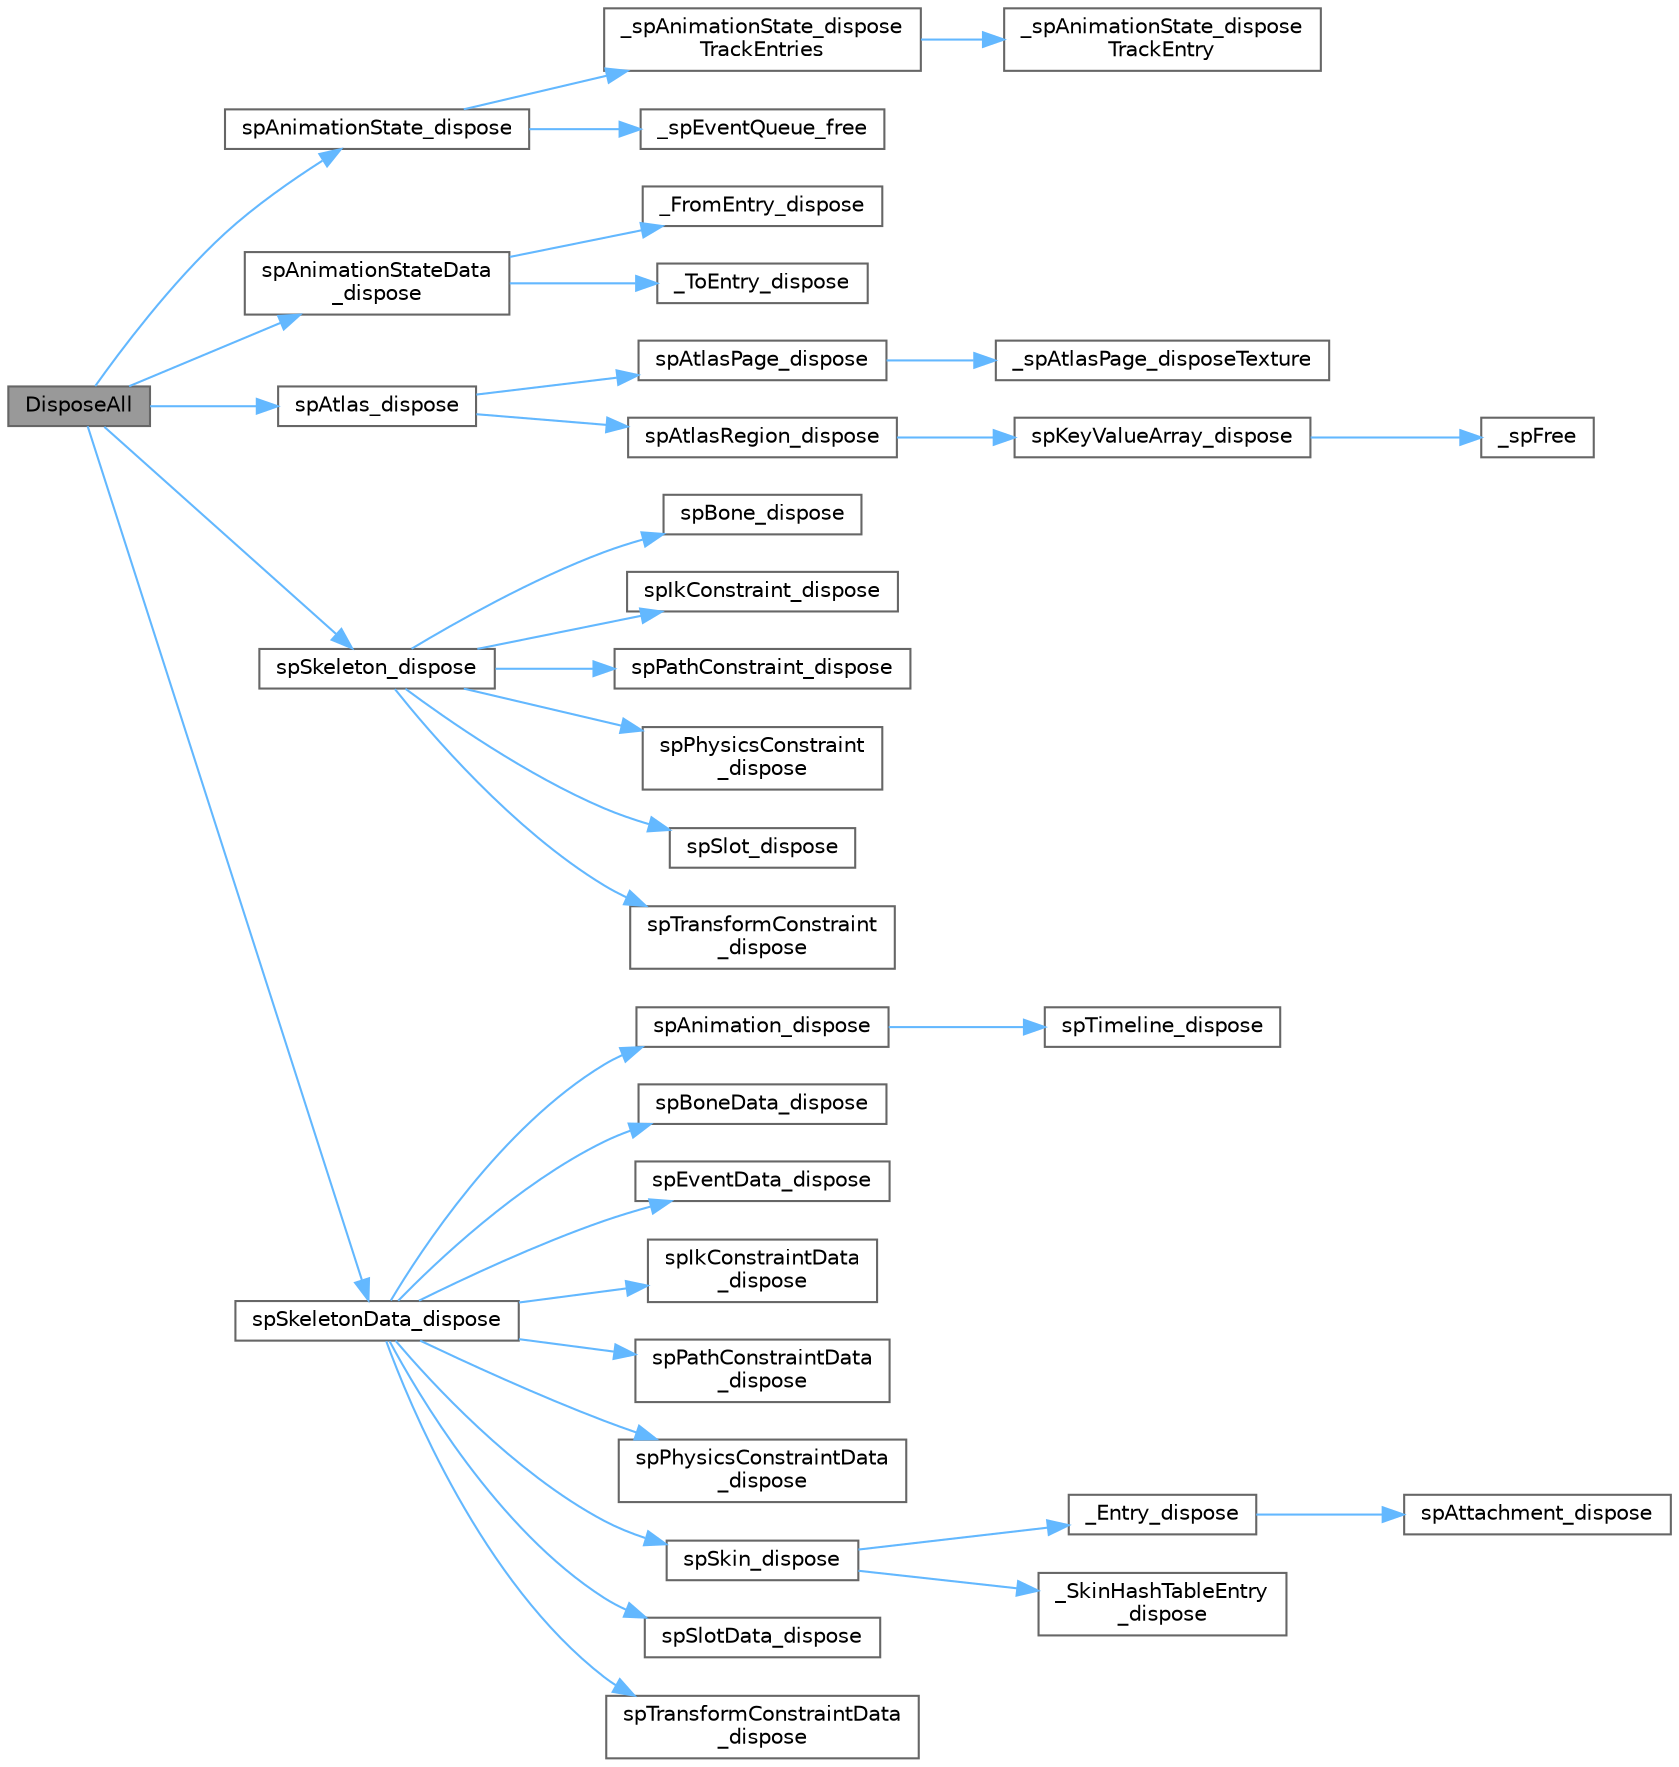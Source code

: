 digraph "DisposeAll"
{
 // LATEX_PDF_SIZE
  bgcolor="transparent";
  edge [fontname=Helvetica,fontsize=10,labelfontname=Helvetica,labelfontsize=10];
  node [fontname=Helvetica,fontsize=10,shape=box,height=0.2,width=0.4];
  rankdir="LR";
  Node1 [id="Node000001",label="DisposeAll",height=0.2,width=0.4,color="gray40", fillcolor="grey60", style="filled", fontcolor="black",tooltip=" "];
  Node1 -> Node2 [id="edge1_Node000001_Node000002",color="steelblue1",style="solid",tooltip=" "];
  Node2 [id="Node000002",label="spAnimationState_dispose",height=0.2,width=0.4,color="grey40", fillcolor="white", style="filled",URL="$_animation_state_8c.html#a6bb36f95af04a3ec35d13f6c435aeb4a",tooltip=" "];
  Node2 -> Node3 [id="edge2_Node000002_Node000003",color="steelblue1",style="solid",tooltip=" "];
  Node3 [id="Node000003",label="_spAnimationState_dispose\lTrackEntries",height=0.2,width=0.4,color="grey40", fillcolor="white", style="filled",URL="$_animation_state_8c.html#ace41e2ec65c20f6eae482d34767b2717",tooltip=" "];
  Node3 -> Node4 [id="edge3_Node000003_Node000004",color="steelblue1",style="solid",tooltip=" "];
  Node4 [id="Node000004",label="_spAnimationState_dispose\lTrackEntry",height=0.2,width=0.4,color="grey40", fillcolor="white", style="filled",URL="$_animation_state_8c.html#a7a84367c96b43e1d7c7431c45569e674",tooltip=" "];
  Node2 -> Node5 [id="edge4_Node000002_Node000005",color="steelblue1",style="solid",tooltip=" "];
  Node5 [id="Node000005",label="_spEventQueue_free",height=0.2,width=0.4,color="grey40", fillcolor="white", style="filled",URL="$_animation_state_8c.html#ae8ff6644ab7d8745ee257f97508d54ba",tooltip=" "];
  Node1 -> Node6 [id="edge5_Node000001_Node000006",color="steelblue1",style="solid",tooltip=" "];
  Node6 [id="Node000006",label="spAnimationStateData\l_dispose",height=0.2,width=0.4,color="grey40", fillcolor="white", style="filled",URL="$_animation_state_data_8c.html#a9e59c832dcb7ea89165a0b049c7123f9",tooltip=" "];
  Node6 -> Node7 [id="edge6_Node000006_Node000007",color="steelblue1",style="solid",tooltip=" "];
  Node7 [id="Node000007",label="_FromEntry_dispose",height=0.2,width=0.4,color="grey40", fillcolor="white", style="filled",URL="$_animation_state_data_8c.html#a6b3b2721dbd2f59040cb4fe9c6056494",tooltip=" "];
  Node6 -> Node8 [id="edge7_Node000006_Node000008",color="steelblue1",style="solid",tooltip=" "];
  Node8 [id="Node000008",label="_ToEntry_dispose",height=0.2,width=0.4,color="grey40", fillcolor="white", style="filled",URL="$_animation_state_data_8c.html#a8a6542ed327ef0960ac7794c726a92c5",tooltip=" "];
  Node1 -> Node9 [id="edge8_Node000001_Node000009",color="steelblue1",style="solid",tooltip=" "];
  Node9 [id="Node000009",label="spAtlas_dispose",height=0.2,width=0.4,color="grey40", fillcolor="white", style="filled",URL="$_atlas_8c.html#ab20fecb33dfefd9547bbd79b96ffd829",tooltip=" "];
  Node9 -> Node10 [id="edge9_Node000009_Node000010",color="steelblue1",style="solid",tooltip=" "];
  Node10 [id="Node000010",label="spAtlasPage_dispose",height=0.2,width=0.4,color="grey40", fillcolor="white", style="filled",URL="$_atlas_8c.html#acae69283e8807fb5ecd5ea86ed6eedfa",tooltip=" "];
  Node10 -> Node11 [id="edge10_Node000010_Node000011",color="steelblue1",style="solid",tooltip=" "];
  Node11 [id="Node000011",label="_spAtlasPage_disposeTexture",height=0.2,width=0.4,color="grey40", fillcolor="white", style="filled",URL="$external_2spine-runtimes_2spine-c_2spine-c-unit-tests_2main_8cpp.html#a999feb6bd42115269eca73041faf0973",tooltip=" "];
  Node9 -> Node12 [id="edge11_Node000009_Node000012",color="steelblue1",style="solid",tooltip=" "];
  Node12 [id="Node000012",label="spAtlasRegion_dispose",height=0.2,width=0.4,color="grey40", fillcolor="white", style="filled",URL="$_atlas_8c.html#a4e6a7dc29e16745191a6162b347de373",tooltip=" "];
  Node12 -> Node13 [id="edge12_Node000012_Node000013",color="steelblue1",style="solid",tooltip=" "];
  Node13 [id="Node000013",label="spKeyValueArray_dispose",height=0.2,width=0.4,color="grey40", fillcolor="white", style="filled",URL="$_atlas_8c.html#a36578d0d234f9cff861e841e5522c64a",tooltip=" "];
  Node13 -> Node14 [id="edge13_Node000013_Node000014",color="steelblue1",style="solid",tooltip=" "];
  Node14 [id="Node000014",label="_spFree",height=0.2,width=0.4,color="grey40", fillcolor="white", style="filled",URL="$extension_8c.html#aa27485fc15fe1374e2b016d24a8c097d",tooltip=" "];
  Node1 -> Node15 [id="edge14_Node000001_Node000015",color="steelblue1",style="solid",tooltip=" "];
  Node15 [id="Node000015",label="spSkeleton_dispose",height=0.2,width=0.4,color="grey40", fillcolor="white", style="filled",URL="$_skeleton_8c.html#a77f856011e09776af5a8d8e45446bc72",tooltip=" "];
  Node15 -> Node16 [id="edge15_Node000015_Node000016",color="steelblue1",style="solid",tooltip=" "];
  Node16 [id="Node000016",label="spBone_dispose",height=0.2,width=0.4,color="grey40", fillcolor="white", style="filled",URL="$_bone_8c.html#ac9432169a9965bcbc2ee09fdd40ae4a2",tooltip=" "];
  Node15 -> Node17 [id="edge16_Node000015_Node000017",color="steelblue1",style="solid",tooltip=" "];
  Node17 [id="Node000017",label="spIkConstraint_dispose",height=0.2,width=0.4,color="grey40", fillcolor="white", style="filled",URL="$_ik_constraint_8c.html#ab562f2c38689e012955f64da69cbdd51",tooltip=" "];
  Node15 -> Node18 [id="edge17_Node000015_Node000018",color="steelblue1",style="solid",tooltip=" "];
  Node18 [id="Node000018",label="spPathConstraint_dispose",height=0.2,width=0.4,color="grey40", fillcolor="white", style="filled",URL="$_path_constraint_8c.html#a89a998f72f23fadea74c6cb7403d19a5",tooltip=" "];
  Node15 -> Node19 [id="edge18_Node000015_Node000019",color="steelblue1",style="solid",tooltip=" "];
  Node19 [id="Node000019",label="spPhysicsConstraint\l_dispose",height=0.2,width=0.4,color="grey40", fillcolor="white", style="filled",URL="$_physics_constraint_8c.html#a7d0e849bcc7d76d81f5a9f31e2fdb8f6",tooltip=" "];
  Node15 -> Node20 [id="edge19_Node000015_Node000020",color="steelblue1",style="solid",tooltip=" "];
  Node20 [id="Node000020",label="spSlot_dispose",height=0.2,width=0.4,color="grey40", fillcolor="white", style="filled",URL="$_slot_8c.html#abc79e957760a12acef34938e456201e7",tooltip=" "];
  Node15 -> Node21 [id="edge20_Node000015_Node000021",color="steelblue1",style="solid",tooltip=" "];
  Node21 [id="Node000021",label="spTransformConstraint\l_dispose",height=0.2,width=0.4,color="grey40", fillcolor="white", style="filled",URL="$_transform_constraint_8c.html#aa1b7de86ac6d61687962b5f9171ec5cb",tooltip=" "];
  Node1 -> Node22 [id="edge21_Node000001_Node000022",color="steelblue1",style="solid",tooltip=" "];
  Node22 [id="Node000022",label="spSkeletonData_dispose",height=0.2,width=0.4,color="grey40", fillcolor="white", style="filled",URL="$_skeleton_data_8c.html#afd9f9725b11c94e4c65be6d053cf243a",tooltip=" "];
  Node22 -> Node23 [id="edge22_Node000022_Node000023",color="steelblue1",style="solid",tooltip=" "];
  Node23 [id="Node000023",label="spAnimation_dispose",height=0.2,width=0.4,color="grey40", fillcolor="white", style="filled",URL="$_animation_8c.html#af2cfa83dac9cdceab6aebc48e2779932",tooltip=" "];
  Node23 -> Node24 [id="edge23_Node000023_Node000024",color="steelblue1",style="solid",tooltip=" "];
  Node24 [id="Node000024",label="spTimeline_dispose",height=0.2,width=0.4,color="grey40", fillcolor="white", style="filled",URL="$_animation_8c.html#aea21367cebf5dea8222db8467aef2fae",tooltip=" "];
  Node22 -> Node25 [id="edge24_Node000022_Node000025",color="steelblue1",style="solid",tooltip=" "];
  Node25 [id="Node000025",label="spBoneData_dispose",height=0.2,width=0.4,color="grey40", fillcolor="white", style="filled",URL="$_bone_data_8c.html#a50cdd0e82710d2257848aedfd771beac",tooltip=" "];
  Node22 -> Node26 [id="edge25_Node000022_Node000026",color="steelblue1",style="solid",tooltip=" "];
  Node26 [id="Node000026",label="spEventData_dispose",height=0.2,width=0.4,color="grey40", fillcolor="white", style="filled",URL="$_event_data_8c.html#a12bab53ca7e54d954761c59faf71df30",tooltip=" "];
  Node22 -> Node27 [id="edge26_Node000022_Node000027",color="steelblue1",style="solid",tooltip=" "];
  Node27 [id="Node000027",label="spIkConstraintData\l_dispose",height=0.2,width=0.4,color="grey40", fillcolor="white", style="filled",URL="$_ik_constraint_data_8c.html#a4f580f835dd286939313fc3099256336",tooltip=" "];
  Node22 -> Node28 [id="edge27_Node000022_Node000028",color="steelblue1",style="solid",tooltip=" "];
  Node28 [id="Node000028",label="spPathConstraintData\l_dispose",height=0.2,width=0.4,color="grey40", fillcolor="white", style="filled",URL="$_path_constraint_data_8c.html#ab7d54550dcd1cf2b2a6dc0e9cc325c60",tooltip=" "];
  Node22 -> Node29 [id="edge28_Node000022_Node000029",color="steelblue1",style="solid",tooltip=" "];
  Node29 [id="Node000029",label="spPhysicsConstraintData\l_dispose",height=0.2,width=0.4,color="grey40", fillcolor="white", style="filled",URL="$_physics_constraint_data_8c.html#a3effb8dd16fe5ae4df9db10a0c9a59dd",tooltip=" "];
  Node22 -> Node30 [id="edge29_Node000022_Node000030",color="steelblue1",style="solid",tooltip=" "];
  Node30 [id="Node000030",label="spSkin_dispose",height=0.2,width=0.4,color="grey40", fillcolor="white", style="filled",URL="$_skin_8c.html#a1f04df537901e63d8e3a9d0f5499288a",tooltip=" "];
  Node30 -> Node31 [id="edge30_Node000030_Node000031",color="steelblue1",style="solid",tooltip=" "];
  Node31 [id="Node000031",label="_Entry_dispose",height=0.2,width=0.4,color="grey40", fillcolor="white", style="filled",URL="$_skin_8c.html#a221979c7087884033ac72a2532b6a494",tooltip=" "];
  Node31 -> Node32 [id="edge31_Node000031_Node000032",color="steelblue1",style="solid",tooltip=" "];
  Node32 [id="Node000032",label="spAttachment_dispose",height=0.2,width=0.4,color="grey40", fillcolor="white", style="filled",URL="$_attachment_8c.html#a79acc5ee5476760411382e50454f62d4",tooltip=" "];
  Node30 -> Node33 [id="edge32_Node000030_Node000033",color="steelblue1",style="solid",tooltip=" "];
  Node33 [id="Node000033",label="_SkinHashTableEntry\l_dispose",height=0.2,width=0.4,color="grey40", fillcolor="white", style="filled",URL="$_skin_8c.html#a13fe012a8b58f709e6ebc4a6e9fe8e11",tooltip=" "];
  Node22 -> Node34 [id="edge33_Node000022_Node000034",color="steelblue1",style="solid",tooltip=" "];
  Node34 [id="Node000034",label="spSlotData_dispose",height=0.2,width=0.4,color="grey40", fillcolor="white", style="filled",URL="$_slot_data_8c.html#a813651795f5b0b06e7b6b4266a648777",tooltip=" "];
  Node22 -> Node35 [id="edge34_Node000022_Node000035",color="steelblue1",style="solid",tooltip=" "];
  Node35 [id="Node000035",label="spTransformConstraintData\l_dispose",height=0.2,width=0.4,color="grey40", fillcolor="white", style="filled",URL="$_transform_constraint_data_8c.html#a74f521189e14fd6b1b4e2f579e187b86",tooltip=" "];
}
